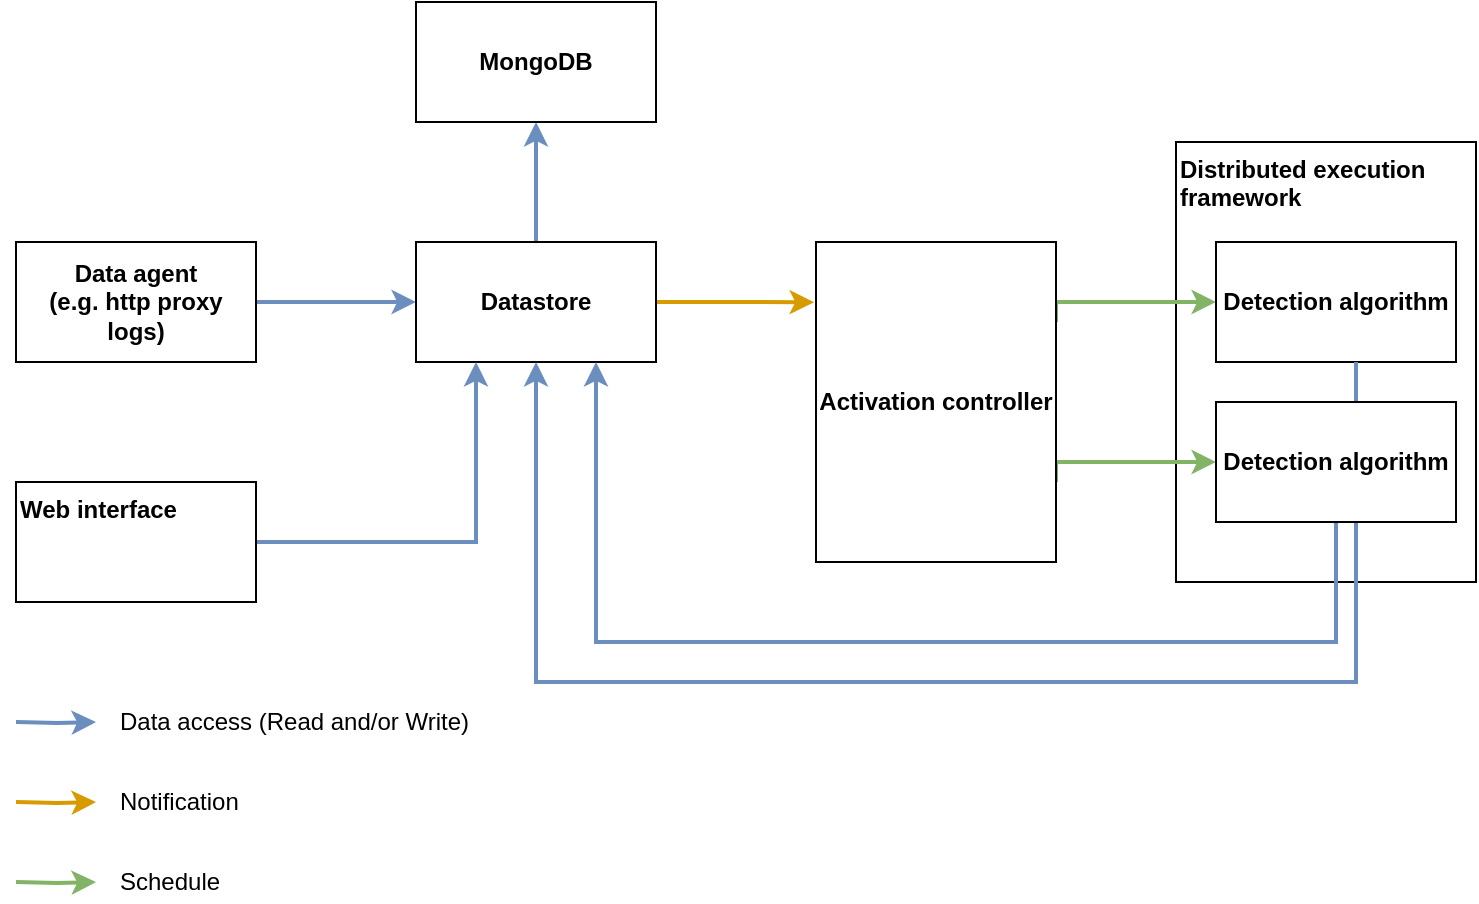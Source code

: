 <mxfile pages="1" version="11.2.8" type="device"><diagram id="O3EoetlyScI8QAXde4Vg" name="Page-1"><mxGraphModel dx="1401" dy="1094" grid="1" gridSize="10" guides="1" tooltips="1" connect="1" arrows="1" fold="1" page="1" pageScale="1" pageWidth="827" pageHeight="1169" math="0" shadow="0"><root><mxCell id="0"/><mxCell id="1" parent="0"/><mxCell id="8qffr9ytJ0sEj0iFJ2xR-1" value="Distributed execution framework" style="rounded=0;whiteSpace=wrap;html=1;align=left;verticalAlign=top;fontStyle=1" vertex="1" parent="1"><mxGeometry x="660" y="110" width="150" height="220" as="geometry"/></mxCell><mxCell id="rNhNNivB3Nsf7mkR1kqD-7" style="edgeStyle=orthogonalEdgeStyle;rounded=0;orthogonalLoop=1;jettySize=auto;html=1;entryX=0;entryY=0.5;entryDx=0;entryDy=0;fillColor=#dae8fc;strokeColor=#6c8ebf;strokeWidth=2;" parent="1" source="rNhNNivB3Nsf7mkR1kqD-1" target="rNhNNivB3Nsf7mkR1kqD-2" edge="1"><mxGeometry relative="1" as="geometry"/></mxCell><mxCell id="rNhNNivB3Nsf7mkR1kqD-1" value="Data agent&lt;br&gt;(e.g. http proxy logs)" style="rounded=0;whiteSpace=wrap;html=1;fontStyle=1" parent="1" vertex="1"><mxGeometry x="80" y="160" width="120" height="60" as="geometry"/></mxCell><mxCell id="rNhNNivB3Nsf7mkR1kqD-8" style="edgeStyle=orthogonalEdgeStyle;rounded=0;orthogonalLoop=1;jettySize=auto;html=1;exitX=0.5;exitY=0;exitDx=0;exitDy=0;strokeWidth=2;fillColor=#dae8fc;strokeColor=#6c8ebf;" parent="1" source="rNhNNivB3Nsf7mkR1kqD-2" target="rNhNNivB3Nsf7mkR1kqD-3" edge="1"><mxGeometry relative="1" as="geometry"/></mxCell><mxCell id="rNhNNivB3Nsf7mkR1kqD-10" style="edgeStyle=orthogonalEdgeStyle;rounded=0;orthogonalLoop=1;jettySize=auto;html=1;entryX=-0.008;entryY=0.188;entryDx=0;entryDy=0;entryPerimeter=0;strokeWidth=2;fillColor=#ffe6cc;strokeColor=#d79b00;" parent="1" source="rNhNNivB3Nsf7mkR1kqD-2" target="rNhNNivB3Nsf7mkR1kqD-4" edge="1"><mxGeometry relative="1" as="geometry"/></mxCell><mxCell id="rNhNNivB3Nsf7mkR1kqD-2" value="Datastore" style="rounded=0;whiteSpace=wrap;html=1;fontStyle=1" parent="1" vertex="1"><mxGeometry x="280" y="160" width="120" height="60" as="geometry"/></mxCell><mxCell id="rNhNNivB3Nsf7mkR1kqD-3" value="MongoDB" style="rounded=0;whiteSpace=wrap;html=1;fontStyle=1" parent="1" vertex="1"><mxGeometry x="280" y="40" width="120" height="60" as="geometry"/></mxCell><mxCell id="rNhNNivB3Nsf7mkR1kqD-11" style="edgeStyle=orthogonalEdgeStyle;rounded=0;orthogonalLoop=1;jettySize=auto;html=1;exitX=1;exitY=0.25;exitDx=0;exitDy=0;strokeWidth=2;fillColor=#d5e8d4;strokeColor=#82b366;" parent="1" source="rNhNNivB3Nsf7mkR1kqD-4" target="rNhNNivB3Nsf7mkR1kqD-5" edge="1"><mxGeometry relative="1" as="geometry"><Array as="points"><mxPoint x="600" y="190"/></Array></mxGeometry></mxCell><mxCell id="rNhNNivB3Nsf7mkR1kqD-13" style="edgeStyle=orthogonalEdgeStyle;rounded=0;orthogonalLoop=1;jettySize=auto;html=1;exitX=1;exitY=0.75;exitDx=0;exitDy=0;strokeWidth=2;fillColor=#d5e8d4;strokeColor=#82b366;" parent="1" source="rNhNNivB3Nsf7mkR1kqD-4" target="rNhNNivB3Nsf7mkR1kqD-6" edge="1"><mxGeometry relative="1" as="geometry"><Array as="points"><mxPoint x="600" y="270"/></Array></mxGeometry></mxCell><mxCell id="rNhNNivB3Nsf7mkR1kqD-4" value="Activation controller" style="rounded=0;whiteSpace=wrap;html=1;fontStyle=1" parent="1" vertex="1"><mxGeometry x="480" y="160" width="120" height="160" as="geometry"/></mxCell><mxCell id="rNhNNivB3Nsf7mkR1kqD-5" value="Detection algorithm" style="rounded=0;whiteSpace=wrap;html=1;fontStyle=1" parent="1" vertex="1"><mxGeometry x="680" y="160" width="120" height="60" as="geometry"/></mxCell><mxCell id="rNhNNivB3Nsf7mkR1kqD-9" style="edgeStyle=orthogonalEdgeStyle;rounded=0;orthogonalLoop=1;jettySize=auto;html=1;strokeWidth=2;fillColor=#dae8fc;strokeColor=#6c8ebf;entryX=0.75;entryY=1;entryDx=0;entryDy=0;" parent="1" source="rNhNNivB3Nsf7mkR1kqD-6" target="rNhNNivB3Nsf7mkR1kqD-2" edge="1"><mxGeometry relative="1" as="geometry"><Array as="points"><mxPoint x="740" y="360"/><mxPoint x="370" y="360"/></Array></mxGeometry></mxCell><mxCell id="rNhNNivB3Nsf7mkR1kqD-15" style="rounded=0;orthogonalLoop=1;jettySize=auto;html=1;exitX=1;exitY=0.5;exitDx=0;exitDy=0;entryX=0.25;entryY=1;entryDx=0;entryDy=0;strokeWidth=2;fillColor=#dae8fc;strokeColor=#6c8ebf;edgeStyle=orthogonalEdgeStyle;" parent="1" source="rNhNNivB3Nsf7mkR1kqD-14" target="rNhNNivB3Nsf7mkR1kqD-2" edge="1"><mxGeometry relative="1" as="geometry"/></mxCell><mxCell id="rNhNNivB3Nsf7mkR1kqD-14" value="Web interface" style="rounded=0;whiteSpace=wrap;html=1;verticalAlign=top;align=left;fontStyle=1" parent="1" vertex="1"><mxGeometry x="80" y="280" width="120" height="60" as="geometry"/></mxCell><mxCell id="rNhNNivB3Nsf7mkR1kqD-16" style="edgeStyle=orthogonalEdgeStyle;rounded=0;orthogonalLoop=1;jettySize=auto;html=1;fillColor=#dae8fc;strokeColor=#6c8ebf;strokeWidth=2;" parent="1" edge="1"><mxGeometry relative="1" as="geometry"><mxPoint x="80" y="400" as="sourcePoint"/><mxPoint x="120" y="400" as="targetPoint"/></mxGeometry></mxCell><mxCell id="rNhNNivB3Nsf7mkR1kqD-17" style="edgeStyle=orthogonalEdgeStyle;rounded=0;orthogonalLoop=1;jettySize=auto;html=1;fillColor=#ffe6cc;strokeColor=#d79b00;strokeWidth=2;" parent="1" edge="1"><mxGeometry relative="1" as="geometry"><mxPoint x="80" y="440" as="sourcePoint"/><mxPoint x="120" y="440" as="targetPoint"/></mxGeometry></mxCell><mxCell id="rNhNNivB3Nsf7mkR1kqD-18" style="edgeStyle=orthogonalEdgeStyle;rounded=0;orthogonalLoop=1;jettySize=auto;html=1;strokeWidth=2;fillColor=#d5e8d4;strokeColor=#82b366;" parent="1" edge="1"><mxGeometry relative="1" as="geometry"><mxPoint x="80" y="480" as="sourcePoint"/><mxPoint x="120" y="480" as="targetPoint"/></mxGeometry></mxCell><mxCell id="rNhNNivB3Nsf7mkR1kqD-19" value="Data access (Read and/or Write)" style="text;html=1;strokeColor=none;fillColor=none;align=left;verticalAlign=middle;whiteSpace=wrap;rounded=0;" parent="1" vertex="1"><mxGeometry x="130" y="390" width="240" height="20" as="geometry"/></mxCell><mxCell id="rNhNNivB3Nsf7mkR1kqD-20" value="Notification" style="text;html=1;strokeColor=none;fillColor=none;align=left;verticalAlign=middle;whiteSpace=wrap;rounded=0;" parent="1" vertex="1"><mxGeometry x="130" y="430" width="240" height="20" as="geometry"/></mxCell><mxCell id="rNhNNivB3Nsf7mkR1kqD-21" value="Schedule" style="text;html=1;strokeColor=none;fillColor=none;align=left;verticalAlign=middle;whiteSpace=wrap;rounded=0;" parent="1" vertex="1"><mxGeometry x="130" y="470" width="240" height="20" as="geometry"/></mxCell><mxCell id="rNhNNivB3Nsf7mkR1kqD-24" style="edgeStyle=orthogonalEdgeStyle;rounded=0;orthogonalLoop=1;jettySize=auto;html=1;strokeWidth=2;fillColor=#dae8fc;strokeColor=#6c8ebf;" parent="1" edge="1"><mxGeometry relative="1" as="geometry"><Array as="points"><mxPoint x="750" y="380"/><mxPoint x="340" y="380"/><mxPoint x="340" y="220"/></Array><mxPoint x="750" y="220" as="sourcePoint"/><mxPoint x="340" y="220" as="targetPoint"/></mxGeometry></mxCell><mxCell id="rNhNNivB3Nsf7mkR1kqD-6" value="Detection algorithm" style="rounded=0;whiteSpace=wrap;html=1;fontStyle=1" parent="1" vertex="1"><mxGeometry x="680" y="240" width="120" height="60" as="geometry"/></mxCell></root></mxGraphModel></diagram></mxfile>
